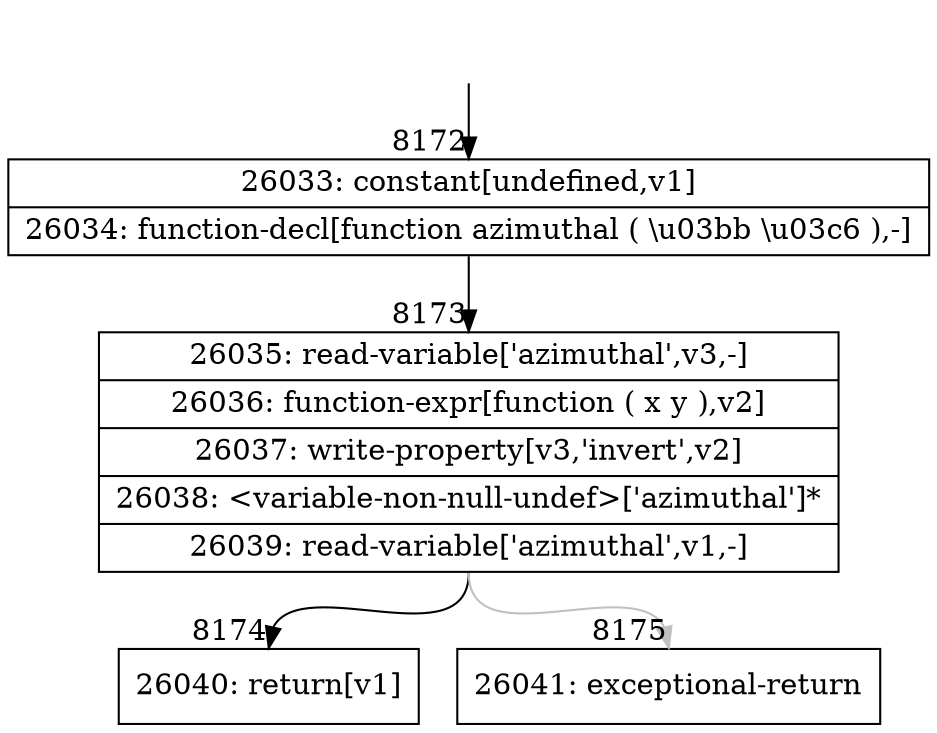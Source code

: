 digraph {
rankdir="TD"
BB_entry770[shape=none,label=""];
BB_entry770 -> BB8172 [tailport=s, headport=n, headlabel="    8172"]
BB8172 [shape=record label="{26033: constant[undefined,v1]|26034: function-decl[function azimuthal ( \\u03bb \\u03c6 ),-]}" ] 
BB8172 -> BB8173 [tailport=s, headport=n, headlabel="      8173"]
BB8173 [shape=record label="{26035: read-variable['azimuthal',v3,-]|26036: function-expr[function ( x y ),v2]|26037: write-property[v3,'invert',v2]|26038: \<variable-non-null-undef\>['azimuthal']*|26039: read-variable['azimuthal',v1,-]}" ] 
BB8173 -> BB8174 [tailport=s, headport=n, headlabel="      8174"]
BB8173 -> BB8175 [tailport=s, headport=n, color=gray, headlabel="      8175"]
BB8174 [shape=record label="{26040: return[v1]}" ] 
BB8175 [shape=record label="{26041: exceptional-return}" ] 
//#$~ 4664
}
